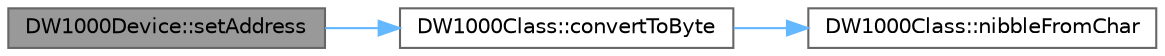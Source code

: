digraph "DW1000Device::setAddress"
{
 // LATEX_PDF_SIZE
  bgcolor="transparent";
  edge [fontname=Helvetica,fontsize=10,labelfontname=Helvetica,labelfontsize=10];
  node [fontname=Helvetica,fontsize=10,shape=box,height=0.2,width=0.4];
  rankdir="LR";
  Node1 [id="Node000001",label="DW1000Device::setAddress",height=0.2,width=0.4,color="gray40", fillcolor="grey60", style="filled", fontcolor="black",tooltip=" "];
  Node1 -> Node2 [id="edge1_Node000001_Node000002",color="steelblue1",style="solid",tooltip=" "];
  Node2 [id="Node000002",label="DW1000Class::convertToByte",height=0.2,width=0.4,color="grey40", fillcolor="white", style="filled",URL="$class_d_w1000_class.html#a43e2a1360a222c250b885013e291e123",tooltip=" "];
  Node2 -> Node3 [id="edge2_Node000002_Node000003",color="steelblue1",style="solid",tooltip=" "];
  Node3 [id="Node000003",label="DW1000Class::nibbleFromChar",height=0.2,width=0.4,color="grey40", fillcolor="white", style="filled",URL="$class_d_w1000_class.html#a0dcf373ae85b564a68d81e010b4c019c",tooltip=" "];
}
